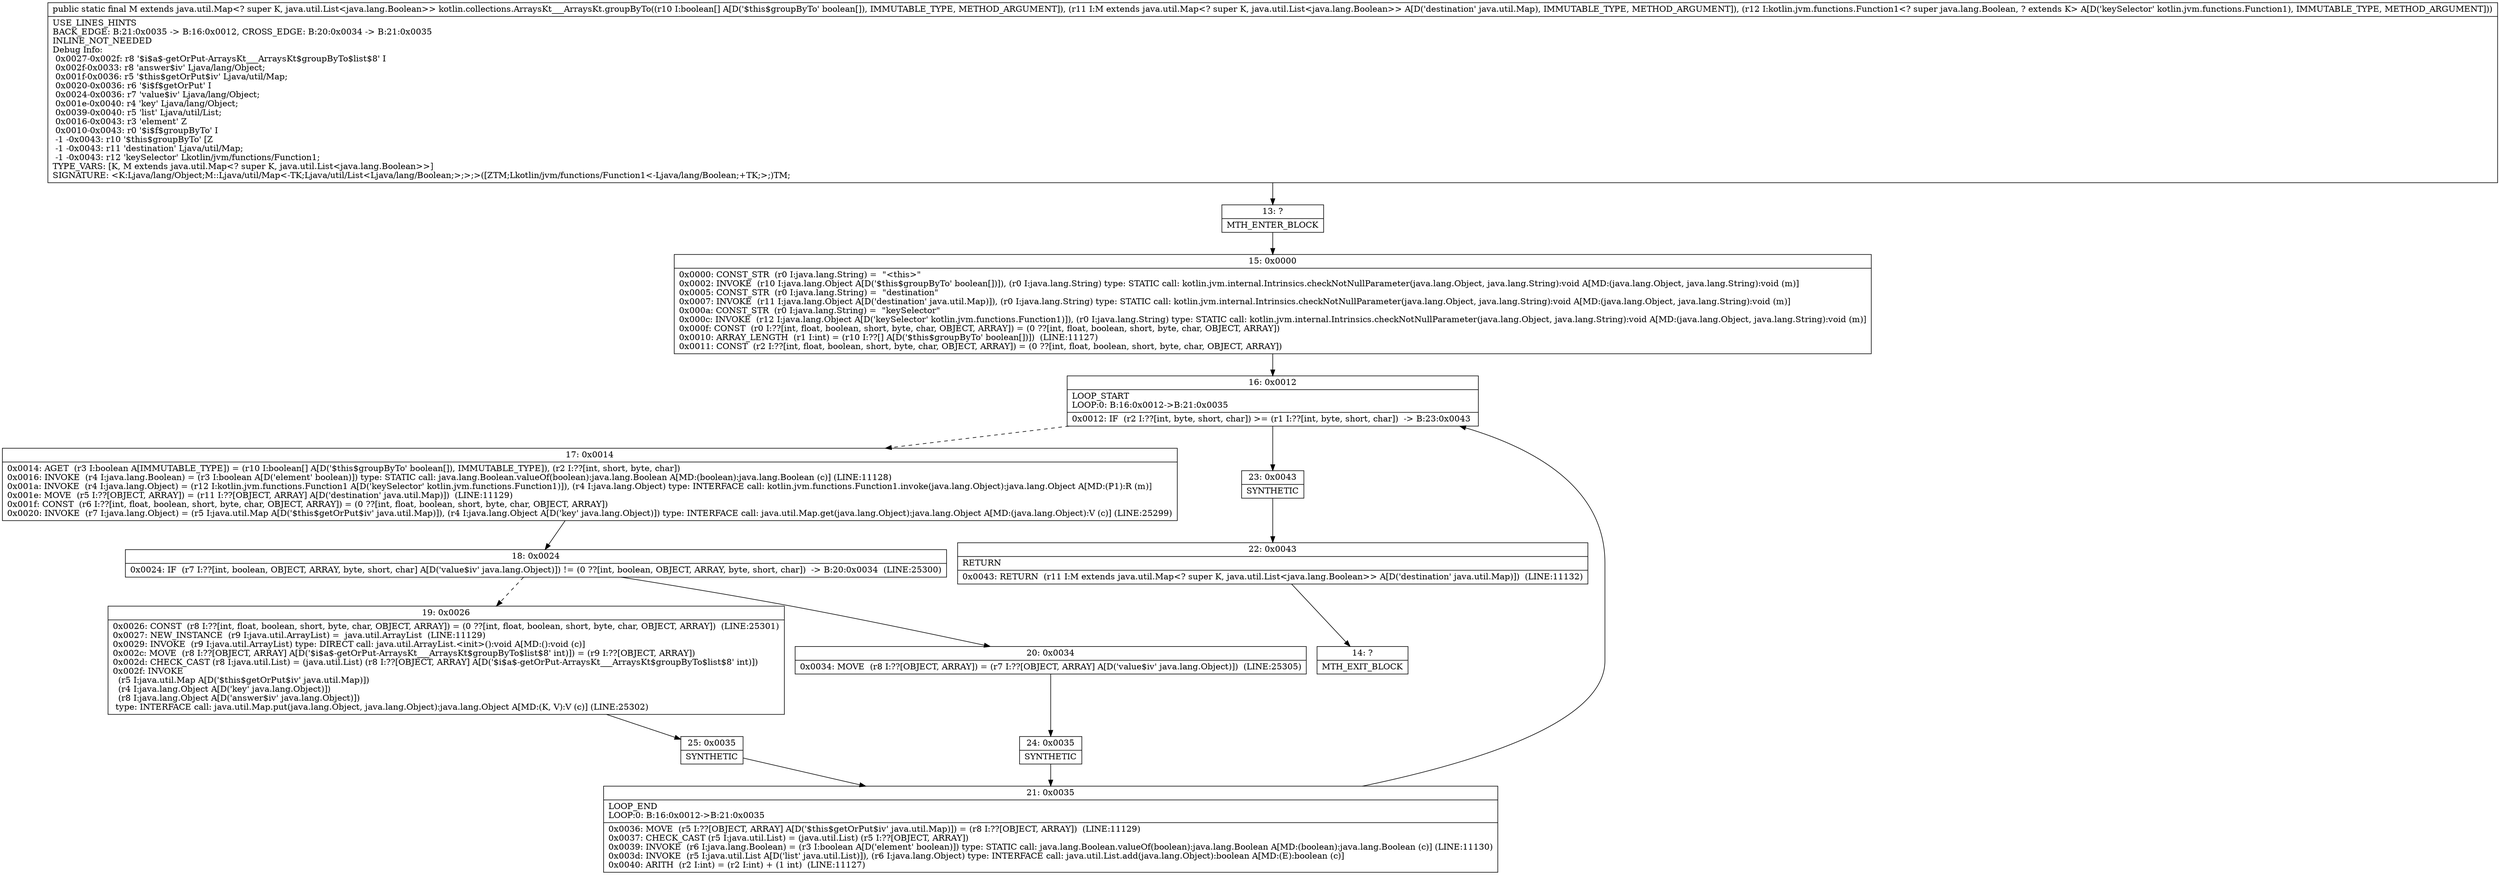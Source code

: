 digraph "CFG forkotlin.collections.ArraysKt___ArraysKt.groupByTo([ZLjava\/util\/Map;Lkotlin\/jvm\/functions\/Function1;)Ljava\/util\/Map;" {
Node_13 [shape=record,label="{13\:\ ?|MTH_ENTER_BLOCK\l}"];
Node_15 [shape=record,label="{15\:\ 0x0000|0x0000: CONST_STR  (r0 I:java.lang.String) =  \"\<this\>\" \l0x0002: INVOKE  (r10 I:java.lang.Object A[D('$this$groupByTo' boolean[])]), (r0 I:java.lang.String) type: STATIC call: kotlin.jvm.internal.Intrinsics.checkNotNullParameter(java.lang.Object, java.lang.String):void A[MD:(java.lang.Object, java.lang.String):void (m)]\l0x0005: CONST_STR  (r0 I:java.lang.String) =  \"destination\" \l0x0007: INVOKE  (r11 I:java.lang.Object A[D('destination' java.util.Map)]), (r0 I:java.lang.String) type: STATIC call: kotlin.jvm.internal.Intrinsics.checkNotNullParameter(java.lang.Object, java.lang.String):void A[MD:(java.lang.Object, java.lang.String):void (m)]\l0x000a: CONST_STR  (r0 I:java.lang.String) =  \"keySelector\" \l0x000c: INVOKE  (r12 I:java.lang.Object A[D('keySelector' kotlin.jvm.functions.Function1)]), (r0 I:java.lang.String) type: STATIC call: kotlin.jvm.internal.Intrinsics.checkNotNullParameter(java.lang.Object, java.lang.String):void A[MD:(java.lang.Object, java.lang.String):void (m)]\l0x000f: CONST  (r0 I:??[int, float, boolean, short, byte, char, OBJECT, ARRAY]) = (0 ??[int, float, boolean, short, byte, char, OBJECT, ARRAY]) \l0x0010: ARRAY_LENGTH  (r1 I:int) = (r10 I:??[] A[D('$this$groupByTo' boolean[])])  (LINE:11127)\l0x0011: CONST  (r2 I:??[int, float, boolean, short, byte, char, OBJECT, ARRAY]) = (0 ??[int, float, boolean, short, byte, char, OBJECT, ARRAY]) \l}"];
Node_16 [shape=record,label="{16\:\ 0x0012|LOOP_START\lLOOP:0: B:16:0x0012\-\>B:21:0x0035\l|0x0012: IF  (r2 I:??[int, byte, short, char]) \>= (r1 I:??[int, byte, short, char])  \-\> B:23:0x0043 \l}"];
Node_17 [shape=record,label="{17\:\ 0x0014|0x0014: AGET  (r3 I:boolean A[IMMUTABLE_TYPE]) = (r10 I:boolean[] A[D('$this$groupByTo' boolean[]), IMMUTABLE_TYPE]), (r2 I:??[int, short, byte, char]) \l0x0016: INVOKE  (r4 I:java.lang.Boolean) = (r3 I:boolean A[D('element' boolean)]) type: STATIC call: java.lang.Boolean.valueOf(boolean):java.lang.Boolean A[MD:(boolean):java.lang.Boolean (c)] (LINE:11128)\l0x001a: INVOKE  (r4 I:java.lang.Object) = (r12 I:kotlin.jvm.functions.Function1 A[D('keySelector' kotlin.jvm.functions.Function1)]), (r4 I:java.lang.Object) type: INTERFACE call: kotlin.jvm.functions.Function1.invoke(java.lang.Object):java.lang.Object A[MD:(P1):R (m)]\l0x001e: MOVE  (r5 I:??[OBJECT, ARRAY]) = (r11 I:??[OBJECT, ARRAY] A[D('destination' java.util.Map)])  (LINE:11129)\l0x001f: CONST  (r6 I:??[int, float, boolean, short, byte, char, OBJECT, ARRAY]) = (0 ??[int, float, boolean, short, byte, char, OBJECT, ARRAY]) \l0x0020: INVOKE  (r7 I:java.lang.Object) = (r5 I:java.util.Map A[D('$this$getOrPut$iv' java.util.Map)]), (r4 I:java.lang.Object A[D('key' java.lang.Object)]) type: INTERFACE call: java.util.Map.get(java.lang.Object):java.lang.Object A[MD:(java.lang.Object):V (c)] (LINE:25299)\l}"];
Node_18 [shape=record,label="{18\:\ 0x0024|0x0024: IF  (r7 I:??[int, boolean, OBJECT, ARRAY, byte, short, char] A[D('value$iv' java.lang.Object)]) != (0 ??[int, boolean, OBJECT, ARRAY, byte, short, char])  \-\> B:20:0x0034  (LINE:25300)\l}"];
Node_19 [shape=record,label="{19\:\ 0x0026|0x0026: CONST  (r8 I:??[int, float, boolean, short, byte, char, OBJECT, ARRAY]) = (0 ??[int, float, boolean, short, byte, char, OBJECT, ARRAY])  (LINE:25301)\l0x0027: NEW_INSTANCE  (r9 I:java.util.ArrayList) =  java.util.ArrayList  (LINE:11129)\l0x0029: INVOKE  (r9 I:java.util.ArrayList) type: DIRECT call: java.util.ArrayList.\<init\>():void A[MD:():void (c)]\l0x002c: MOVE  (r8 I:??[OBJECT, ARRAY] A[D('$i$a$\-getOrPut\-ArraysKt___ArraysKt$groupByTo$list$8' int)]) = (r9 I:??[OBJECT, ARRAY]) \l0x002d: CHECK_CAST (r8 I:java.util.List) = (java.util.List) (r8 I:??[OBJECT, ARRAY] A[D('$i$a$\-getOrPut\-ArraysKt___ArraysKt$groupByTo$list$8' int)]) \l0x002f: INVOKE  \l  (r5 I:java.util.Map A[D('$this$getOrPut$iv' java.util.Map)])\l  (r4 I:java.lang.Object A[D('key' java.lang.Object)])\l  (r8 I:java.lang.Object A[D('answer$iv' java.lang.Object)])\l type: INTERFACE call: java.util.Map.put(java.lang.Object, java.lang.Object):java.lang.Object A[MD:(K, V):V (c)] (LINE:25302)\l}"];
Node_25 [shape=record,label="{25\:\ 0x0035|SYNTHETIC\l}"];
Node_21 [shape=record,label="{21\:\ 0x0035|LOOP_END\lLOOP:0: B:16:0x0012\-\>B:21:0x0035\l|0x0036: MOVE  (r5 I:??[OBJECT, ARRAY] A[D('$this$getOrPut$iv' java.util.Map)]) = (r8 I:??[OBJECT, ARRAY])  (LINE:11129)\l0x0037: CHECK_CAST (r5 I:java.util.List) = (java.util.List) (r5 I:??[OBJECT, ARRAY]) \l0x0039: INVOKE  (r6 I:java.lang.Boolean) = (r3 I:boolean A[D('element' boolean)]) type: STATIC call: java.lang.Boolean.valueOf(boolean):java.lang.Boolean A[MD:(boolean):java.lang.Boolean (c)] (LINE:11130)\l0x003d: INVOKE  (r5 I:java.util.List A[D('list' java.util.List)]), (r6 I:java.lang.Object) type: INTERFACE call: java.util.List.add(java.lang.Object):boolean A[MD:(E):boolean (c)]\l0x0040: ARITH  (r2 I:int) = (r2 I:int) + (1 int)  (LINE:11127)\l}"];
Node_20 [shape=record,label="{20\:\ 0x0034|0x0034: MOVE  (r8 I:??[OBJECT, ARRAY]) = (r7 I:??[OBJECT, ARRAY] A[D('value$iv' java.lang.Object)])  (LINE:25305)\l}"];
Node_24 [shape=record,label="{24\:\ 0x0035|SYNTHETIC\l}"];
Node_23 [shape=record,label="{23\:\ 0x0043|SYNTHETIC\l}"];
Node_22 [shape=record,label="{22\:\ 0x0043|RETURN\l|0x0043: RETURN  (r11 I:M extends java.util.Map\<? super K, java.util.List\<java.lang.Boolean\>\> A[D('destination' java.util.Map)])  (LINE:11132)\l}"];
Node_14 [shape=record,label="{14\:\ ?|MTH_EXIT_BLOCK\l}"];
MethodNode[shape=record,label="{public static final M extends java.util.Map\<? super K, java.util.List\<java.lang.Boolean\>\> kotlin.collections.ArraysKt___ArraysKt.groupByTo((r10 I:boolean[] A[D('$this$groupByTo' boolean[]), IMMUTABLE_TYPE, METHOD_ARGUMENT]), (r11 I:M extends java.util.Map\<? super K, java.util.List\<java.lang.Boolean\>\> A[D('destination' java.util.Map), IMMUTABLE_TYPE, METHOD_ARGUMENT]), (r12 I:kotlin.jvm.functions.Function1\<? super java.lang.Boolean, ? extends K\> A[D('keySelector' kotlin.jvm.functions.Function1), IMMUTABLE_TYPE, METHOD_ARGUMENT]))  | USE_LINES_HINTS\lBACK_EDGE: B:21:0x0035 \-\> B:16:0x0012, CROSS_EDGE: B:20:0x0034 \-\> B:21:0x0035\lINLINE_NOT_NEEDED\lDebug Info:\l  0x0027\-0x002f: r8 '$i$a$\-getOrPut\-ArraysKt___ArraysKt$groupByTo$list$8' I\l  0x002f\-0x0033: r8 'answer$iv' Ljava\/lang\/Object;\l  0x001f\-0x0036: r5 '$this$getOrPut$iv' Ljava\/util\/Map;\l  0x0020\-0x0036: r6 '$i$f$getOrPut' I\l  0x0024\-0x0036: r7 'value$iv' Ljava\/lang\/Object;\l  0x001e\-0x0040: r4 'key' Ljava\/lang\/Object;\l  0x0039\-0x0040: r5 'list' Ljava\/util\/List;\l  0x0016\-0x0043: r3 'element' Z\l  0x0010\-0x0043: r0 '$i$f$groupByTo' I\l  \-1 \-0x0043: r10 '$this$groupByTo' [Z\l  \-1 \-0x0043: r11 'destination' Ljava\/util\/Map;\l  \-1 \-0x0043: r12 'keySelector' Lkotlin\/jvm\/functions\/Function1;\lTYPE_VARS: [K, M extends java.util.Map\<? super K, java.util.List\<java.lang.Boolean\>\>]\lSIGNATURE: \<K:Ljava\/lang\/Object;M::Ljava\/util\/Map\<\-TK;Ljava\/util\/List\<Ljava\/lang\/Boolean;\>;\>;\>([ZTM;Lkotlin\/jvm\/functions\/Function1\<\-Ljava\/lang\/Boolean;+TK;\>;)TM;\l}"];
MethodNode -> Node_13;Node_13 -> Node_15;
Node_15 -> Node_16;
Node_16 -> Node_17[style=dashed];
Node_16 -> Node_23;
Node_17 -> Node_18;
Node_18 -> Node_19[style=dashed];
Node_18 -> Node_20;
Node_19 -> Node_25;
Node_25 -> Node_21;
Node_21 -> Node_16;
Node_20 -> Node_24;
Node_24 -> Node_21;
Node_23 -> Node_22;
Node_22 -> Node_14;
}

